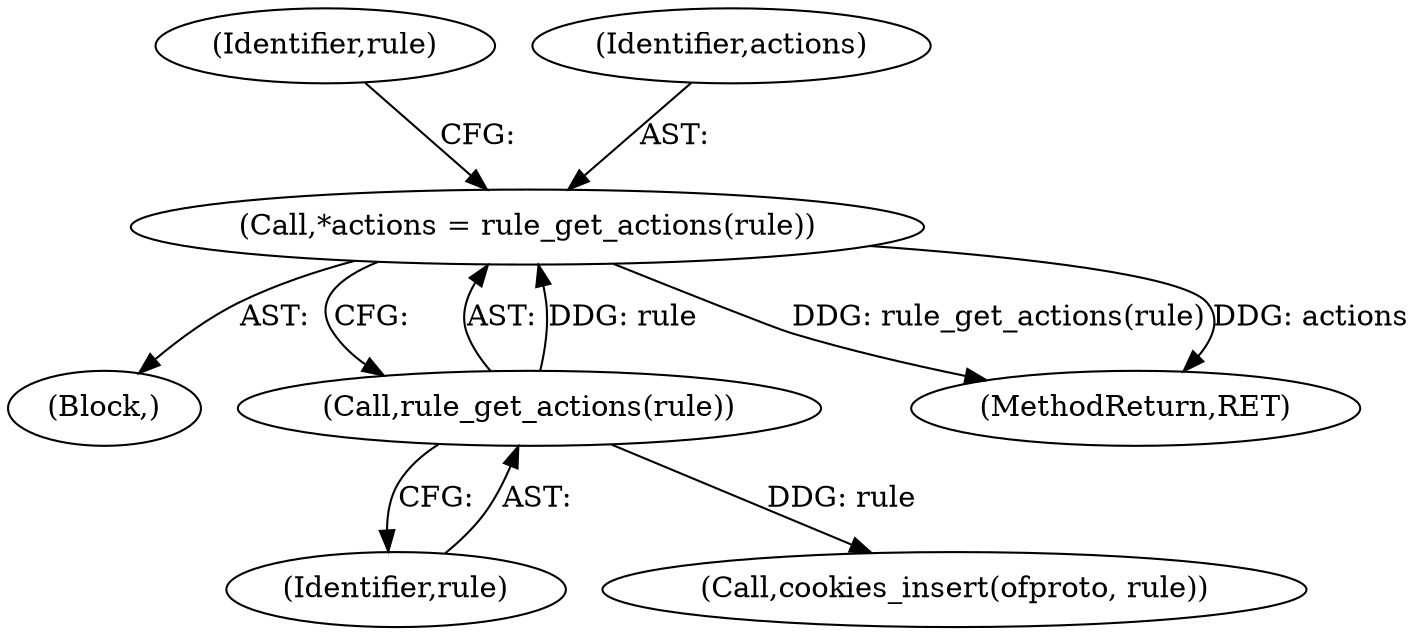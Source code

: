 digraph "0_ovs_0befd1f3745055c32940f5faf9559be6a14395e6@pointer" {
"1000105" [label="(Call,*actions = rule_get_actions(rule))"];
"1000107" [label="(Call,rule_get_actions(rule))"];
"1000107" [label="(Call,rule_get_actions(rule))"];
"1000108" [label="(Identifier,rule)"];
"1000112" [label="(Identifier,rule)"];
"1000103" [label="(Block,)"];
"1000174" [label="(MethodReturn,RET)"];
"1000133" [label="(Call,cookies_insert(ofproto, rule))"];
"1000106" [label="(Identifier,actions)"];
"1000105" [label="(Call,*actions = rule_get_actions(rule))"];
"1000105" -> "1000103"  [label="AST: "];
"1000105" -> "1000107"  [label="CFG: "];
"1000106" -> "1000105"  [label="AST: "];
"1000107" -> "1000105"  [label="AST: "];
"1000112" -> "1000105"  [label="CFG: "];
"1000105" -> "1000174"  [label="DDG: rule_get_actions(rule)"];
"1000105" -> "1000174"  [label="DDG: actions"];
"1000107" -> "1000105"  [label="DDG: rule"];
"1000107" -> "1000108"  [label="CFG: "];
"1000108" -> "1000107"  [label="AST: "];
"1000107" -> "1000133"  [label="DDG: rule"];
}
